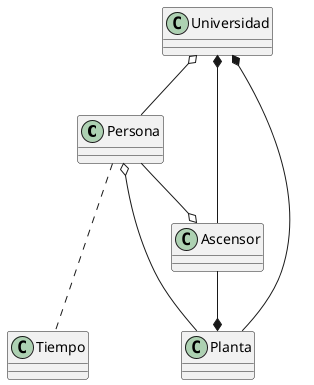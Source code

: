 @startuml modeloDelDominio

class Persona
class Tiempo
class Planta
class Ascensor
class Universidad

Planta -u-o Persona 
Ascensor o-u- Persona 
Planta *-u- Ascensor

Planta -u-* Universidad 
Ascensor -u-* Universidad
Persona -u-o Universidad 

Persona ... Tiempo

@enduml